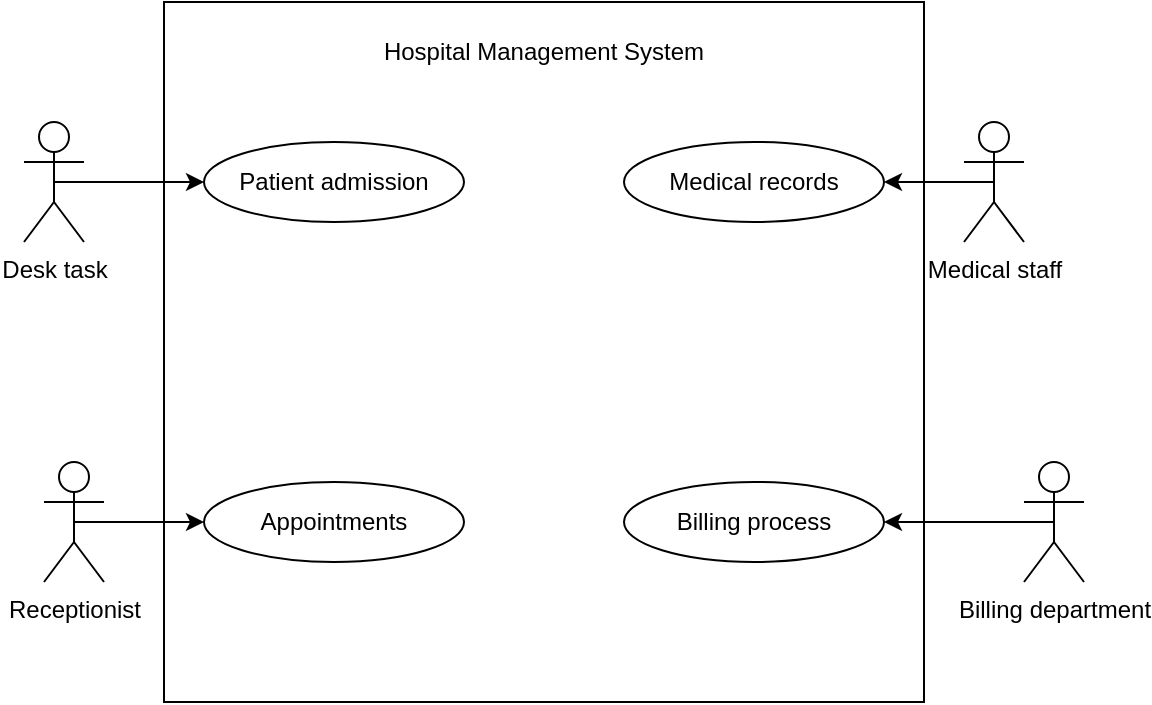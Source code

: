 <mxfile>
    <diagram id="O9ktTFYLm0vcFxw1ZGrm" name="Page-1">
        <mxGraphModel dx="490" dy="424" grid="1" gridSize="10" guides="1" tooltips="1" connect="1" arrows="1" fold="1" page="1" pageScale="1" pageWidth="850" pageHeight="1100" math="0" shadow="0">
            <root>
                <mxCell id="0"/>
                <mxCell id="1" parent="0"/>
                <mxCell id="4" value="" style="rounded=0;whiteSpace=wrap;html=1;" vertex="1" parent="1">
                    <mxGeometry x="140" y="130" width="380" height="350" as="geometry"/>
                </mxCell>
                <mxCell id="9" style="edgeStyle=none;html=1;exitX=0.5;exitY=0.5;exitDx=0;exitDy=0;exitPerimeter=0;entryX=0;entryY=0.5;entryDx=0;entryDy=0;" edge="1" parent="1" source="5" target="8">
                    <mxGeometry relative="1" as="geometry"/>
                </mxCell>
                <mxCell id="5" value="Desk task" style="shape=umlActor;verticalLabelPosition=bottom;verticalAlign=top;html=1;outlineConnect=0;" vertex="1" parent="1">
                    <mxGeometry x="70" y="190" width="30" height="60" as="geometry"/>
                </mxCell>
                <mxCell id="11" style="edgeStyle=none;html=1;exitX=0.5;exitY=0.5;exitDx=0;exitDy=0;exitPerimeter=0;entryX=0;entryY=0.5;entryDx=0;entryDy=0;" edge="1" parent="1" source="6" target="10">
                    <mxGeometry relative="1" as="geometry"/>
                </mxCell>
                <mxCell id="6" value="Receptionist" style="shape=umlActor;verticalLabelPosition=bottom;verticalAlign=top;html=1;outlineConnect=0;" vertex="1" parent="1">
                    <mxGeometry x="80" y="360" width="30" height="60" as="geometry"/>
                </mxCell>
                <mxCell id="7" value="Hospital Management System" style="text;html=1;strokeColor=none;fillColor=none;align=center;verticalAlign=middle;whiteSpace=wrap;rounded=0;" vertex="1" parent="1">
                    <mxGeometry x="245" y="150" width="170" height="10" as="geometry"/>
                </mxCell>
                <mxCell id="8" value="Patient admission" style="ellipse;whiteSpace=wrap;html=1;" vertex="1" parent="1">
                    <mxGeometry x="160" y="200" width="130" height="40" as="geometry"/>
                </mxCell>
                <mxCell id="10" value="Appointments" style="ellipse;whiteSpace=wrap;html=1;" vertex="1" parent="1">
                    <mxGeometry x="160" y="370" width="130" height="40" as="geometry"/>
                </mxCell>
                <mxCell id="12" value="Medical records" style="ellipse;whiteSpace=wrap;html=1;" vertex="1" parent="1">
                    <mxGeometry x="370" y="200" width="130" height="40" as="geometry"/>
                </mxCell>
                <mxCell id="13" value="Billing process" style="ellipse;whiteSpace=wrap;html=1;" vertex="1" parent="1">
                    <mxGeometry x="370" y="370" width="130" height="40" as="geometry"/>
                </mxCell>
                <mxCell id="16" style="edgeStyle=none;html=1;exitX=0.5;exitY=0.5;exitDx=0;exitDy=0;exitPerimeter=0;entryX=1;entryY=0.5;entryDx=0;entryDy=0;" edge="1" parent="1" source="14" target="12">
                    <mxGeometry relative="1" as="geometry"/>
                </mxCell>
                <mxCell id="14" value="Medical staff" style="shape=umlActor;verticalLabelPosition=bottom;verticalAlign=top;html=1;outlineConnect=0;" vertex="1" parent="1">
                    <mxGeometry x="540" y="190" width="30" height="60" as="geometry"/>
                </mxCell>
                <mxCell id="17" style="edgeStyle=none;html=1;exitX=0.5;exitY=0.5;exitDx=0;exitDy=0;exitPerimeter=0;entryX=1;entryY=0.5;entryDx=0;entryDy=0;" edge="1" parent="1" source="15" target="13">
                    <mxGeometry relative="1" as="geometry"/>
                </mxCell>
                <mxCell id="15" value="Billing department" style="shape=umlActor;verticalLabelPosition=bottom;verticalAlign=top;html=1;outlineConnect=0;" vertex="1" parent="1">
                    <mxGeometry x="570" y="360" width="30" height="60" as="geometry"/>
                </mxCell>
            </root>
        </mxGraphModel>
    </diagram>
</mxfile>